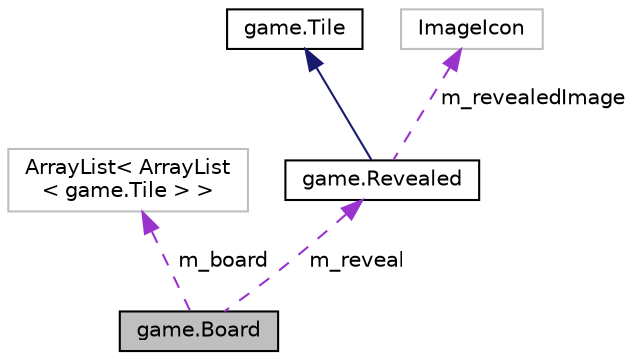 digraph "game.Board"
{
  edge [fontname="Helvetica",fontsize="10",labelfontname="Helvetica",labelfontsize="10"];
  node [fontname="Helvetica",fontsize="10",shape=record];
  Node1 [label="game.Board",height=0.2,width=0.4,color="black", fillcolor="grey75", style="filled", fontcolor="black"];
  Node2 -> Node1 [dir="back",color="darkorchid3",fontsize="10",style="dashed",label=" m_board" ,fontname="Helvetica"];
  Node2 [label="ArrayList\< ArrayList\l\< game.Tile \> \>",height=0.2,width=0.4,color="grey75", fillcolor="white", style="filled"];
  Node3 -> Node1 [dir="back",color="darkorchid3",fontsize="10",style="dashed",label=" m_reveal" ,fontname="Helvetica"];
  Node3 [label="game.Revealed",height=0.2,width=0.4,color="black", fillcolor="white", style="filled",URL="$classgame_1_1_revealed.html",tooltip="A Revealed tile. "];
  Node4 -> Node3 [dir="back",color="midnightblue",fontsize="10",style="solid",fontname="Helvetica"];
  Node4 [label="game.Tile",height=0.2,width=0.4,color="black", fillcolor="white", style="filled",URL="$classgame_1_1_tile.html",tooltip="A class for a generic tile. "];
  Node5 -> Node3 [dir="back",color="darkorchid3",fontsize="10",style="dashed",label=" m_revealedImage" ,fontname="Helvetica"];
  Node5 [label="ImageIcon",height=0.2,width=0.4,color="grey75", fillcolor="white", style="filled"];
}
